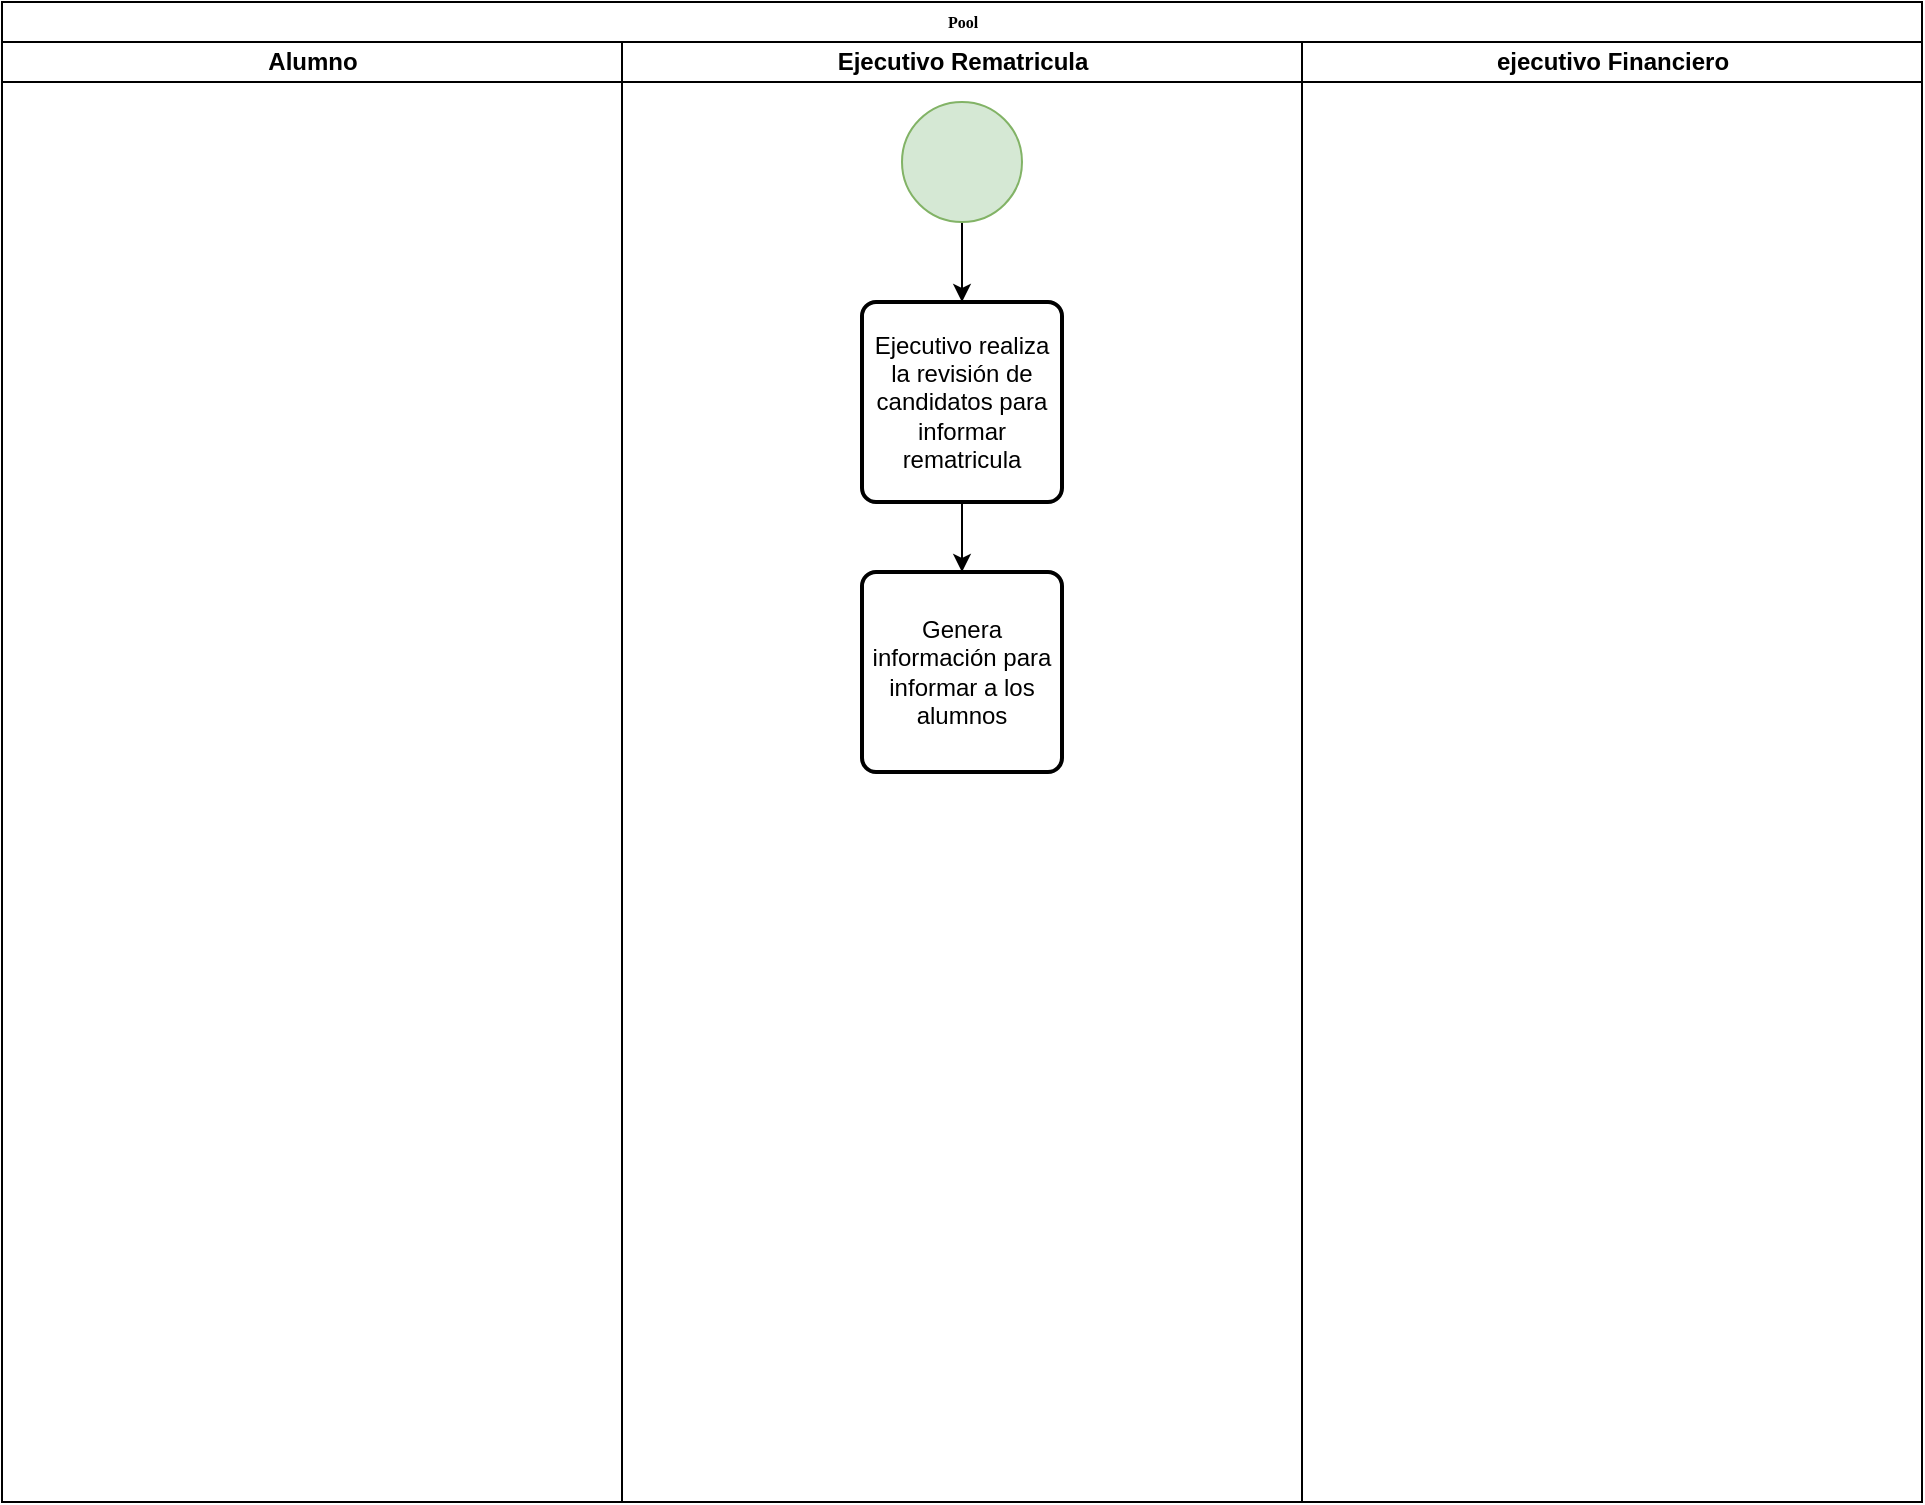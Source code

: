 <mxfile version="28.2.0" pages="2">
  <diagram name="Rematricula" id="74e2e168-ea6b-b213-b513-2b3c1d86103e">
    <mxGraphModel dx="1426" dy="869" grid="1" gridSize="10" guides="1" tooltips="1" connect="1" arrows="1" fold="1" page="1" pageScale="1" pageWidth="1100" pageHeight="850" background="none" math="0" shadow="0">
      <root>
        <mxCell id="0" />
        <mxCell id="1" parent="0" />
        <mxCell id="77e6c97f196da883-1" value="Pool" style="swimlane;html=1;childLayout=stackLayout;startSize=20;rounded=0;shadow=0;labelBackgroundColor=none;strokeWidth=1;fontFamily=Verdana;fontSize=8;align=center;" parent="1" vertex="1">
          <mxGeometry x="70" y="40" width="960" height="750" as="geometry" />
        </mxCell>
        <mxCell id="77e6c97f196da883-2" value="Alumno" style="swimlane;html=1;startSize=20;" parent="77e6c97f196da883-1" vertex="1">
          <mxGeometry y="20" width="310" height="730" as="geometry" />
        </mxCell>
        <mxCell id="77e6c97f196da883-4" value="Ejecutivo Rematricula" style="swimlane;html=1;startSize=20;" parent="77e6c97f196da883-1" vertex="1">
          <mxGeometry x="310" y="20" width="340" height="730" as="geometry" />
        </mxCell>
        <mxCell id="WaFWm7KuY858eDPXgLPP-2" value="" style="edgeStyle=orthogonalEdgeStyle;rounded=0;orthogonalLoop=1;jettySize=auto;html=1;" edge="1" parent="77e6c97f196da883-4" source="wGzXeBGim2QDKJ20j7f9-1" target="WaFWm7KuY858eDPXgLPP-1">
          <mxGeometry relative="1" as="geometry" />
        </mxCell>
        <UserObject label="Ejecutivo realiza la revisión de candidatos para informar rematricula" link="data:page/id,sZWzIE2eZXa-FrfSZgTA" id="wGzXeBGim2QDKJ20j7f9-1">
          <mxCell style="rounded=1;whiteSpace=wrap;html=1;absoluteArcSize=1;arcSize=14;strokeWidth=2;" vertex="1" parent="77e6c97f196da883-4">
            <mxGeometry x="120" y="130" width="100" height="100" as="geometry" />
          </mxCell>
        </UserObject>
        <mxCell id="AKjdJEBlYU6abT36bTKP-2" value="" style="edgeStyle=orthogonalEdgeStyle;rounded=0;orthogonalLoop=1;jettySize=auto;html=1;" edge="1" parent="77e6c97f196da883-4" source="AKjdJEBlYU6abT36bTKP-1" target="wGzXeBGim2QDKJ20j7f9-1">
          <mxGeometry relative="1" as="geometry" />
        </mxCell>
        <mxCell id="AKjdJEBlYU6abT36bTKP-1" value="" style="verticalLabelPosition=bottom;verticalAlign=top;html=1;shape=mxgraph.flowchart.on-page_reference;fillColor=#d5e8d4;strokeColor=#82b366;" vertex="1" parent="77e6c97f196da883-4">
          <mxGeometry x="140" y="30" width="60" height="60" as="geometry" />
        </mxCell>
        <mxCell id="WaFWm7KuY858eDPXgLPP-1" value="Genera información para informar a los alumnos" style="rounded=1;whiteSpace=wrap;html=1;absoluteArcSize=1;arcSize=14;strokeWidth=2;" vertex="1" parent="77e6c97f196da883-4">
          <mxGeometry x="120" y="265" width="100" height="100" as="geometry" />
        </mxCell>
        <mxCell id="77e6c97f196da883-5" value="ejecutivo Financiero" style="swimlane;html=1;startSize=20;" parent="77e6c97f196da883-1" vertex="1">
          <mxGeometry x="650" y="20" width="310" height="730" as="geometry" />
        </mxCell>
      </root>
    </mxGraphModel>
  </diagram>
  <diagram name="Proceso Eje. Rematricula" id="sZWzIE2eZXa-FrfSZgTA">
    <mxGraphModel dx="1426" dy="869" grid="1" gridSize="10" guides="1" tooltips="1" connect="1" arrows="1" fold="1" page="1" pageScale="1" pageWidth="1100" pageHeight="850" background="none" math="0" shadow="0">
      <root>
        <mxCell id="-rh-iNMx7O8bWOUARTzN-0" />
        <mxCell id="-rh-iNMx7O8bWOUARTzN-1" parent="-rh-iNMx7O8bWOUARTzN-0" />
        <mxCell id="-rh-iNMx7O8bWOUARTzN-2" value="Pool" style="swimlane;html=1;childLayout=stackLayout;startSize=20;rounded=0;shadow=0;labelBackgroundColor=none;strokeWidth=1;fontFamily=Verdana;fontSize=8;align=center;" vertex="1" parent="-rh-iNMx7O8bWOUARTzN-1">
          <mxGeometry x="360" y="40" width="340" height="750" as="geometry" />
        </mxCell>
        <mxCell id="-rh-iNMx7O8bWOUARTzN-4" value="Ejecutivo Rematricula" style="swimlane;html=1;startSize=20;" vertex="1" parent="-rh-iNMx7O8bWOUARTzN-2">
          <mxGeometry y="20" width="340" height="730" as="geometry" />
        </mxCell>
        <mxCell id="-rh-iNMx7O8bWOUARTzN-5" value="Descarga la información para analisis" style="rounded=1;whiteSpace=wrap;html=1;absoluteArcSize=1;arcSize=14;strokeWidth=2;" vertex="1" parent="-rh-iNMx7O8bWOUARTzN-4">
          <mxGeometry x="120" y="130" width="100" height="100" as="geometry" />
        </mxCell>
      </root>
    </mxGraphModel>
  </diagram>
</mxfile>
